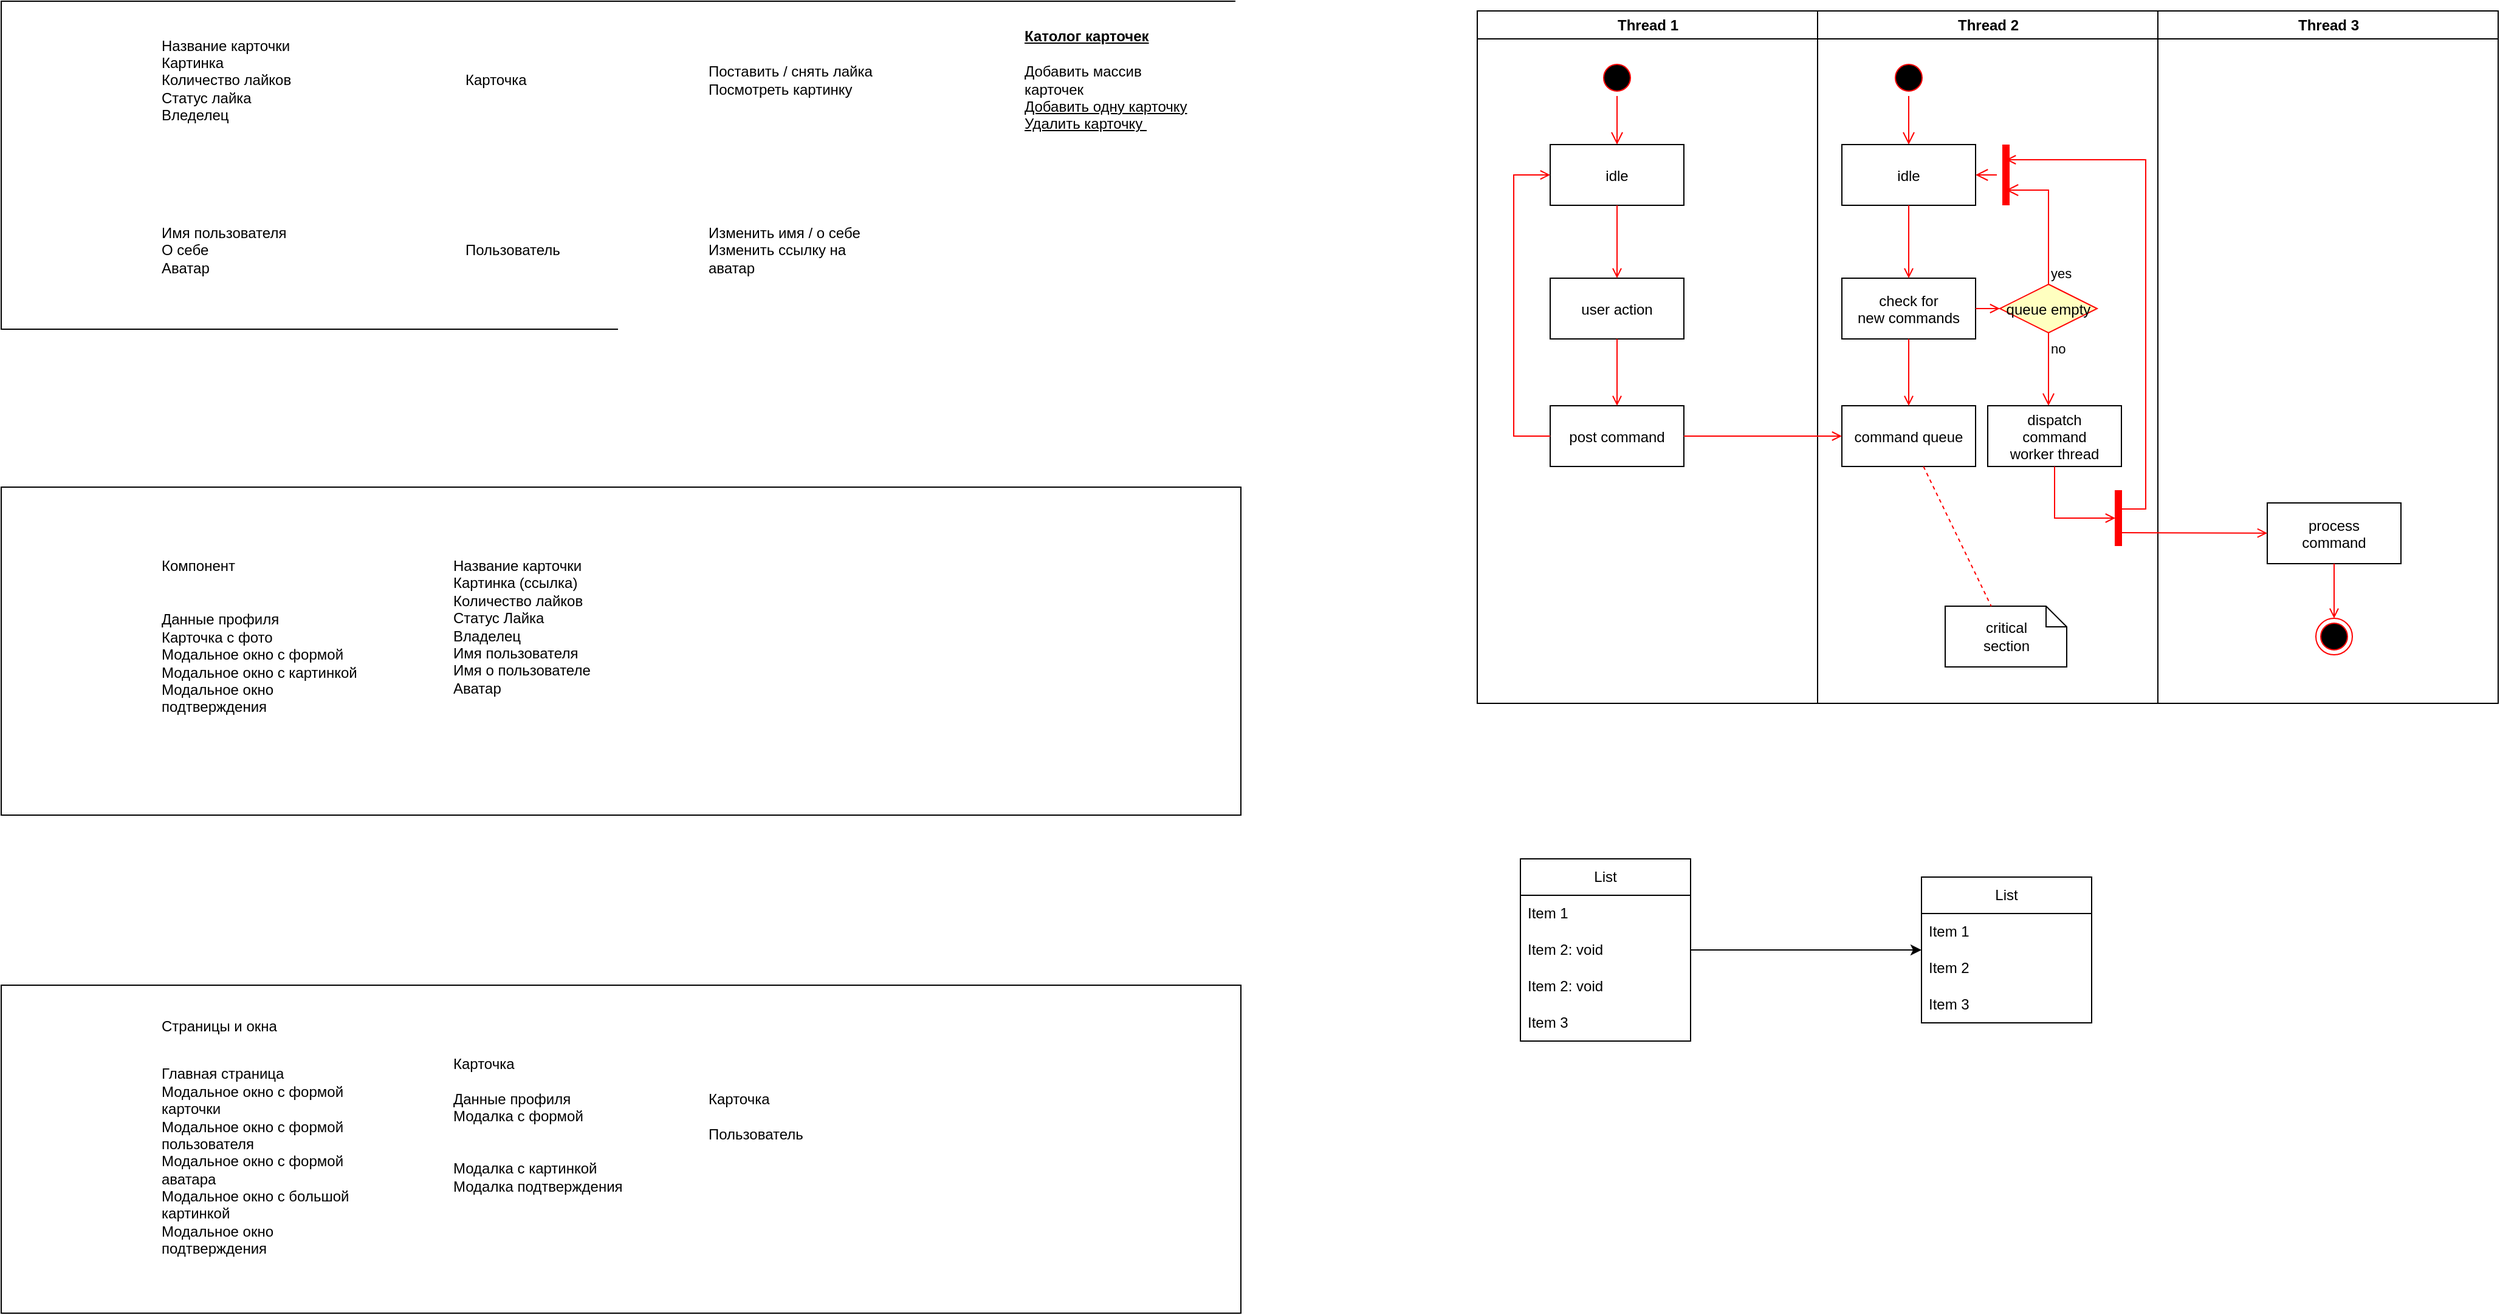 <mxfile version="24.6.4" type="github">
  <diagram name="Page-1" id="e7e014a7-5840-1c2e-5031-d8a46d1fe8dd">
    <mxGraphModel dx="2557" dy="1120" grid="1" gridSize="10" guides="1" tooltips="1" connect="1" arrows="1" fold="1" page="1" pageScale="1" pageWidth="1169" pageHeight="826" background="none" math="0" shadow="0">
      <root>
        <mxCell id="0" />
        <mxCell id="1" parent="0" />
        <mxCell id="ZlkHjNZaexF3SYRSjPmH-63" value="" style="rounded=0;whiteSpace=wrap;html=1;shadow=0;" parent="1" vertex="1">
          <mxGeometry x="-1050" y="120" width="1020" height="270" as="geometry" />
        </mxCell>
        <mxCell id="2" value="Thread 1" style="swimlane;whiteSpace=wrap" parent="1" vertex="1">
          <mxGeometry x="164.5" y="128" width="280" height="570" as="geometry" />
        </mxCell>
        <mxCell id="5" value="" style="ellipse;shape=startState;fillColor=#000000;strokeColor=#ff0000;" parent="2" vertex="1">
          <mxGeometry x="100" y="40" width="30" height="30" as="geometry" />
        </mxCell>
        <mxCell id="6" value="" style="edgeStyle=elbowEdgeStyle;elbow=horizontal;verticalAlign=bottom;endArrow=open;endSize=8;strokeColor=#FF0000;endFill=1;rounded=0" parent="2" source="5" target="7" edge="1">
          <mxGeometry x="100" y="40" as="geometry">
            <mxPoint x="115" y="110" as="targetPoint" />
          </mxGeometry>
        </mxCell>
        <mxCell id="7" value="idle" style="" parent="2" vertex="1">
          <mxGeometry x="60" y="110" width="110" height="50" as="geometry" />
        </mxCell>
        <mxCell id="8" value="user action" style="" parent="2" vertex="1">
          <mxGeometry x="60" y="220" width="110" height="50" as="geometry" />
        </mxCell>
        <mxCell id="9" value="" style="endArrow=open;strokeColor=#FF0000;endFill=1;rounded=0" parent="2" source="7" target="8" edge="1">
          <mxGeometry relative="1" as="geometry" />
        </mxCell>
        <mxCell id="10" value="post command" style="" parent="2" vertex="1">
          <mxGeometry x="60" y="325" width="110" height="50" as="geometry" />
        </mxCell>
        <mxCell id="11" value="" style="endArrow=open;strokeColor=#FF0000;endFill=1;rounded=0" parent="2" source="8" target="10" edge="1">
          <mxGeometry relative="1" as="geometry" />
        </mxCell>
        <mxCell id="12" value="" style="edgeStyle=elbowEdgeStyle;elbow=horizontal;strokeColor=#FF0000;endArrow=open;endFill=1;rounded=0" parent="2" source="10" target="7" edge="1">
          <mxGeometry width="100" height="100" relative="1" as="geometry">
            <mxPoint x="160" y="290" as="sourcePoint" />
            <mxPoint x="260" y="190" as="targetPoint" />
            <Array as="points">
              <mxPoint x="30" y="250" />
            </Array>
          </mxGeometry>
        </mxCell>
        <mxCell id="3" value="Thread 2" style="swimlane;whiteSpace=wrap" parent="1" vertex="1">
          <mxGeometry x="444.5" y="128" width="280" height="570" as="geometry" />
        </mxCell>
        <mxCell id="13" value="" style="ellipse;shape=startState;fillColor=#000000;strokeColor=#ff0000;" parent="3" vertex="1">
          <mxGeometry x="60" y="40" width="30" height="30" as="geometry" />
        </mxCell>
        <mxCell id="14" value="" style="edgeStyle=elbowEdgeStyle;elbow=horizontal;verticalAlign=bottom;endArrow=open;endSize=8;strokeColor=#FF0000;endFill=1;rounded=0" parent="3" source="13" target="15" edge="1">
          <mxGeometry x="40" y="20" as="geometry">
            <mxPoint x="55" y="90" as="targetPoint" />
          </mxGeometry>
        </mxCell>
        <mxCell id="15" value="idle" style="" parent="3" vertex="1">
          <mxGeometry x="20" y="110" width="110" height="50" as="geometry" />
        </mxCell>
        <mxCell id="16" value="check for &#xa;new commands" style="" parent="3" vertex="1">
          <mxGeometry x="20" y="220" width="110" height="50" as="geometry" />
        </mxCell>
        <mxCell id="17" value="" style="endArrow=open;strokeColor=#FF0000;endFill=1;rounded=0" parent="3" source="15" target="16" edge="1">
          <mxGeometry relative="1" as="geometry" />
        </mxCell>
        <mxCell id="18" value="command queue" style="" parent="3" vertex="1">
          <mxGeometry x="20" y="325" width="110" height="50" as="geometry" />
        </mxCell>
        <mxCell id="19" value="" style="endArrow=open;strokeColor=#FF0000;endFill=1;rounded=0" parent="3" source="16" target="18" edge="1">
          <mxGeometry relative="1" as="geometry" />
        </mxCell>
        <mxCell id="21" value="queue empty" style="rhombus;fillColor=#ffffc0;strokeColor=#ff0000;" parent="3" vertex="1">
          <mxGeometry x="150" y="225" width="80" height="40" as="geometry" />
        </mxCell>
        <mxCell id="22" value="yes" style="edgeStyle=elbowEdgeStyle;elbow=horizontal;align=left;verticalAlign=bottom;endArrow=open;endSize=8;strokeColor=#FF0000;exitX=0.5;exitY=0;endFill=1;rounded=0;entryX=0.75;entryY=0.5;entryPerimeter=0" parent="3" source="21" target="25" edge="1">
          <mxGeometry x="-1" relative="1" as="geometry">
            <mxPoint x="160" y="150" as="targetPoint" />
            <Array as="points">
              <mxPoint x="190" y="180" />
            </Array>
          </mxGeometry>
        </mxCell>
        <mxCell id="23" value="no" style="edgeStyle=elbowEdgeStyle;elbow=horizontal;align=left;verticalAlign=top;endArrow=open;endSize=8;strokeColor=#FF0000;endFill=1;rounded=0" parent="3" source="21" target="30" edge="1">
          <mxGeometry x="-1" relative="1" as="geometry">
            <mxPoint x="190" y="305" as="targetPoint" />
          </mxGeometry>
        </mxCell>
        <mxCell id="24" value="" style="endArrow=open;strokeColor=#FF0000;endFill=1;rounded=0" parent="3" source="16" target="21" edge="1">
          <mxGeometry relative="1" as="geometry" />
        </mxCell>
        <mxCell id="25" value="" style="shape=line;strokeWidth=6;strokeColor=#ff0000;rotation=90" parent="3" vertex="1">
          <mxGeometry x="130" y="127.5" width="50" height="15" as="geometry" />
        </mxCell>
        <mxCell id="26" value="" style="edgeStyle=elbowEdgeStyle;elbow=horizontal;verticalAlign=bottom;endArrow=open;endSize=8;strokeColor=#FF0000;endFill=1;rounded=0" parent="3" source="25" target="15" edge="1">
          <mxGeometry x="130" y="90" as="geometry">
            <mxPoint x="230" y="140" as="targetPoint" />
          </mxGeometry>
        </mxCell>
        <mxCell id="30" value="dispatch&#xa;command&#xa;worker thread" style="" parent="3" vertex="1">
          <mxGeometry x="140" y="325" width="110" height="50" as="geometry" />
        </mxCell>
        <mxCell id="31" value="critical&#xa;section" style="shape=note;whiteSpace=wrap;size=17" parent="3" vertex="1">
          <mxGeometry x="105" y="490" width="100" height="50" as="geometry" />
        </mxCell>
        <mxCell id="32" value="" style="endArrow=none;strokeColor=#FF0000;endFill=0;rounded=0;dashed=1" parent="3" source="18" target="31" edge="1">
          <mxGeometry relative="1" as="geometry" />
        </mxCell>
        <mxCell id="34" value="" style="whiteSpace=wrap;strokeColor=#FF0000;fillColor=#FF0000" parent="3" vertex="1">
          <mxGeometry x="245" y="395" width="5" height="45" as="geometry" />
        </mxCell>
        <mxCell id="41" value="" style="edgeStyle=elbowEdgeStyle;elbow=horizontal;entryX=0;entryY=0.5;strokeColor=#FF0000;endArrow=open;endFill=1;rounded=0" parent="3" source="30" target="34" edge="1">
          <mxGeometry width="100" height="100" relative="1" as="geometry">
            <mxPoint x="60" y="480" as="sourcePoint" />
            <mxPoint x="160" y="380" as="targetPoint" />
            <Array as="points">
              <mxPoint x="195" y="400" />
            </Array>
          </mxGeometry>
        </mxCell>
        <mxCell id="4" value="Thread 3" style="swimlane;whiteSpace=wrap" parent="1" vertex="1">
          <mxGeometry x="724.5" y="128" width="280" height="570" as="geometry" />
        </mxCell>
        <mxCell id="33" value="process&#xa;command" style="" parent="4" vertex="1">
          <mxGeometry x="90" y="405" width="110" height="50" as="geometry" />
        </mxCell>
        <mxCell id="35" value="" style="edgeStyle=elbowEdgeStyle;elbow=horizontal;strokeColor=#FF0000;endArrow=open;endFill=1;rounded=0;entryX=0.25;entryY=0.5;entryPerimeter=0" parent="4" target="25" edge="1">
          <mxGeometry width="100" height="100" relative="1" as="geometry">
            <mxPoint x="-30" y="410" as="sourcePoint" />
            <mxPoint x="-120" y="120" as="targetPoint" />
            <Array as="points">
              <mxPoint x="-10" y="135" />
            </Array>
          </mxGeometry>
        </mxCell>
        <mxCell id="37" value="" style="edgeStyle=none;strokeColor=#FF0000;endArrow=open;endFill=1;rounded=0" parent="4" target="33" edge="1">
          <mxGeometry width="100" height="100" relative="1" as="geometry">
            <mxPoint x="-30" y="429.5" as="sourcePoint" />
            <mxPoint x="90" y="429.5" as="targetPoint" />
          </mxGeometry>
        </mxCell>
        <mxCell id="38" value="" style="ellipse;shape=endState;fillColor=#000000;strokeColor=#ff0000" parent="4" vertex="1">
          <mxGeometry x="130" y="500" width="30" height="30" as="geometry" />
        </mxCell>
        <mxCell id="39" value="" style="endArrow=open;strokeColor=#FF0000;endFill=1;rounded=0" parent="4" source="33" target="38" edge="1">
          <mxGeometry relative="1" as="geometry" />
        </mxCell>
        <mxCell id="20" value="" style="endArrow=open;strokeColor=#FF0000;endFill=1;rounded=0" parent="1" source="10" target="18" edge="1">
          <mxGeometry relative="1" as="geometry" />
        </mxCell>
        <mxCell id="ZlkHjNZaexF3SYRSjPmH-41" value="List" style="swimlane;fontStyle=0;childLayout=stackLayout;horizontal=1;startSize=30;horizontalStack=0;resizeParent=1;resizeParentMax=0;resizeLast=0;collapsible=1;marginBottom=0;whiteSpace=wrap;html=1;" parent="1" vertex="1">
          <mxGeometry x="200" y="826" width="140" height="150" as="geometry" />
        </mxCell>
        <mxCell id="ZlkHjNZaexF3SYRSjPmH-42" value="Item 1" style="text;strokeColor=none;fillColor=none;align=left;verticalAlign=middle;spacingLeft=4;spacingRight=4;overflow=hidden;points=[[0,0.5],[1,0.5]];portConstraint=eastwest;rotatable=0;whiteSpace=wrap;html=1;" parent="ZlkHjNZaexF3SYRSjPmH-41" vertex="1">
          <mxGeometry y="30" width="140" height="30" as="geometry" />
        </mxCell>
        <mxCell id="ZlkHjNZaexF3SYRSjPmH-43" value="Item 2: void&amp;nbsp;" style="text;strokeColor=none;fillColor=none;align=left;verticalAlign=middle;spacingLeft=4;spacingRight=4;overflow=hidden;points=[[0,0.5],[1,0.5]];portConstraint=eastwest;rotatable=0;whiteSpace=wrap;html=1;" parent="ZlkHjNZaexF3SYRSjPmH-41" vertex="1">
          <mxGeometry y="60" width="140" height="30" as="geometry" />
        </mxCell>
        <mxCell id="ZlkHjNZaexF3SYRSjPmH-45" value="Item 2: void&amp;nbsp;" style="text;strokeColor=none;fillColor=none;align=left;verticalAlign=middle;spacingLeft=4;spacingRight=4;overflow=hidden;points=[[0,0.5],[1,0.5]];portConstraint=eastwest;rotatable=0;whiteSpace=wrap;html=1;" parent="ZlkHjNZaexF3SYRSjPmH-41" vertex="1">
          <mxGeometry y="90" width="140" height="30" as="geometry" />
        </mxCell>
        <mxCell id="ZlkHjNZaexF3SYRSjPmH-44" value="Item 3" style="text;strokeColor=none;fillColor=none;align=left;verticalAlign=middle;spacingLeft=4;spacingRight=4;overflow=hidden;points=[[0,0.5],[1,0.5]];portConstraint=eastwest;rotatable=0;whiteSpace=wrap;html=1;" parent="ZlkHjNZaexF3SYRSjPmH-41" vertex="1">
          <mxGeometry y="120" width="140" height="30" as="geometry" />
        </mxCell>
        <mxCell id="ZlkHjNZaexF3SYRSjPmH-47" value="List" style="swimlane;fontStyle=0;childLayout=stackLayout;horizontal=1;startSize=30;horizontalStack=0;resizeParent=1;resizeParentMax=0;resizeLast=0;collapsible=1;marginBottom=0;whiteSpace=wrap;html=1;" parent="1" vertex="1">
          <mxGeometry x="530" y="841" width="140" height="120" as="geometry" />
        </mxCell>
        <mxCell id="ZlkHjNZaexF3SYRSjPmH-48" value="Item 1" style="text;strokeColor=none;fillColor=none;align=left;verticalAlign=middle;spacingLeft=4;spacingRight=4;overflow=hidden;points=[[0,0.5],[1,0.5]];portConstraint=eastwest;rotatable=0;whiteSpace=wrap;html=1;" parent="ZlkHjNZaexF3SYRSjPmH-47" vertex="1">
          <mxGeometry y="30" width="140" height="30" as="geometry" />
        </mxCell>
        <mxCell id="ZlkHjNZaexF3SYRSjPmH-49" value="Item 2" style="text;strokeColor=none;fillColor=none;align=left;verticalAlign=middle;spacingLeft=4;spacingRight=4;overflow=hidden;points=[[0,0.5],[1,0.5]];portConstraint=eastwest;rotatable=0;whiteSpace=wrap;html=1;" parent="ZlkHjNZaexF3SYRSjPmH-47" vertex="1">
          <mxGeometry y="60" width="140" height="30" as="geometry" />
        </mxCell>
        <mxCell id="ZlkHjNZaexF3SYRSjPmH-50" value="Item 3" style="text;strokeColor=none;fillColor=none;align=left;verticalAlign=middle;spacingLeft=4;spacingRight=4;overflow=hidden;points=[[0,0.5],[1,0.5]];portConstraint=eastwest;rotatable=0;whiteSpace=wrap;html=1;" parent="ZlkHjNZaexF3SYRSjPmH-47" vertex="1">
          <mxGeometry y="90" width="140" height="30" as="geometry" />
        </mxCell>
        <mxCell id="ZlkHjNZaexF3SYRSjPmH-46" style="edgeStyle=orthogonalEdgeStyle;rounded=0;orthogonalLoop=1;jettySize=auto;html=1;" parent="1" source="ZlkHjNZaexF3SYRSjPmH-43" target="ZlkHjNZaexF3SYRSjPmH-47" edge="1">
          <mxGeometry relative="1" as="geometry">
            <mxPoint x="600" y="901" as="targetPoint" />
          </mxGeometry>
        </mxCell>
        <mxCell id="ZlkHjNZaexF3SYRSjPmH-52" value="Название карточки&amp;nbsp;&lt;div&gt;Картинка&amp;nbsp;&lt;/div&gt;&lt;div&gt;Количество лайков&lt;/div&gt;&lt;div&gt;Статус лайка&amp;nbsp;&lt;/div&gt;&lt;div&gt;Вледелец&lt;/div&gt;" style="text;html=1;align=left;verticalAlign=middle;whiteSpace=wrap;rounded=0;" parent="1" vertex="1">
          <mxGeometry x="-920" y="170" width="150" height="30" as="geometry" />
        </mxCell>
        <mxCell id="ZlkHjNZaexF3SYRSjPmH-53" value="Имя пользователя&amp;nbsp;&lt;div&gt;О себе&amp;nbsp;&lt;/div&gt;&lt;div&gt;Аватар&lt;/div&gt;" style="text;html=1;align=left;verticalAlign=middle;whiteSpace=wrap;rounded=0;" parent="1" vertex="1">
          <mxGeometry x="-920" y="310" width="150" height="30" as="geometry" />
        </mxCell>
        <mxCell id="ZlkHjNZaexF3SYRSjPmH-54" value="Карточка" style="text;html=1;align=left;verticalAlign=middle;whiteSpace=wrap;rounded=0;" parent="1" vertex="1">
          <mxGeometry x="-670" y="170" width="150" height="30" as="geometry" />
        </mxCell>
        <mxCell id="ZlkHjNZaexF3SYRSjPmH-55" value="Пользователь" style="text;html=1;align=left;verticalAlign=middle;whiteSpace=wrap;rounded=0;" parent="1" vertex="1">
          <mxGeometry x="-670" y="310" width="150" height="30" as="geometry" />
        </mxCell>
        <mxCell id="ZlkHjNZaexF3SYRSjPmH-56" value="Поставить / снять лайка&lt;div&gt;Посмотреть картинку&lt;/div&gt;" style="text;html=1;align=left;verticalAlign=middle;whiteSpace=wrap;rounded=0;" parent="1" vertex="1">
          <mxGeometry x="-470" y="170" width="150" height="30" as="geometry" />
        </mxCell>
        <mxCell id="ZlkHjNZaexF3SYRSjPmH-57" value="Изменить имя / о себе&lt;div&gt;Изменить ссылку на аватар&lt;/div&gt;" style="text;html=1;align=left;verticalAlign=middle;whiteSpace=wrap;rounded=0;" parent="1" vertex="1">
          <mxGeometry x="-470" y="310" width="150" height="30" as="geometry" />
        </mxCell>
        <mxCell id="ZlkHjNZaexF3SYRSjPmH-58" value="&lt;u&gt;&lt;b&gt;Католог карточек&lt;/b&gt;&lt;/u&gt;&lt;div&gt;&lt;br&gt;&lt;/div&gt;&lt;div&gt;Добавить массив карточек&lt;/div&gt;&lt;div&gt;&lt;u&gt;Добавить одну карточку&lt;/u&gt;&lt;/div&gt;&lt;div&gt;&lt;u&gt;Удалить карточку&amp;nbsp;&lt;/u&gt;&lt;/div&gt;" style="text;html=1;align=left;verticalAlign=middle;whiteSpace=wrap;rounded=0;" parent="1" vertex="1">
          <mxGeometry x="-210" y="170" width="150" height="30" as="geometry" />
        </mxCell>
        <mxCell id="ZlkHjNZaexF3SYRSjPmH-71" value="" style="rounded=0;whiteSpace=wrap;html=1;shadow=0;" parent="1" vertex="1">
          <mxGeometry x="-1050" y="520" width="1020" height="270" as="geometry" />
        </mxCell>
        <mxCell id="ZlkHjNZaexF3SYRSjPmH-72" value="Компонент" style="text;html=1;align=left;verticalAlign=middle;whiteSpace=wrap;rounded=0;" parent="1" vertex="1">
          <mxGeometry x="-920" y="570" width="150" height="30" as="geometry" />
        </mxCell>
        <mxCell id="ZlkHjNZaexF3SYRSjPmH-73" value="Данные профиля&lt;div&gt;Карточка с фото&lt;/div&gt;&lt;div&gt;Модальное окно с формой&amp;nbsp;&lt;/div&gt;&lt;div&gt;Модальное окно с картинкой&amp;nbsp;&lt;/div&gt;&lt;div&gt;Модальное окно подтверждения&amp;nbsp;&lt;/div&gt;" style="text;html=1;align=left;verticalAlign=middle;whiteSpace=wrap;rounded=0;" parent="1" vertex="1">
          <mxGeometry x="-920" y="650" width="180" height="30" as="geometry" />
        </mxCell>
        <mxCell id="ZlkHjNZaexF3SYRSjPmH-74" value="Название карточки&lt;div&gt;Картинка (ссылка)&lt;/div&gt;&lt;div&gt;Количество лайков&amp;nbsp;&lt;/div&gt;&lt;div&gt;Статус Лайка&amp;nbsp;&lt;/div&gt;&lt;div&gt;Владелец&lt;/div&gt;&lt;div&gt;Имя пользователя&amp;nbsp;&lt;/div&gt;&lt;div&gt;Имя о пользователе&amp;nbsp;&lt;/div&gt;&lt;div&gt;Аватар&lt;/div&gt;" style="text;html=1;align=left;verticalAlign=middle;whiteSpace=wrap;rounded=0;" parent="1" vertex="1">
          <mxGeometry x="-680" y="620" width="150" height="30" as="geometry" />
        </mxCell>
        <mxCell id="ZlkHjNZaexF3SYRSjPmH-85" value="" style="rounded=0;whiteSpace=wrap;html=1;shadow=0;" parent="1" vertex="1">
          <mxGeometry x="-1050" y="930" width="1020" height="270" as="geometry" />
        </mxCell>
        <mxCell id="ZlkHjNZaexF3SYRSjPmH-86" value="Страницы и окна" style="text;html=1;align=left;verticalAlign=middle;whiteSpace=wrap;rounded=0;" parent="1" vertex="1">
          <mxGeometry x="-920" y="949" width="150" height="30" as="geometry" />
        </mxCell>
        <mxCell id="ZlkHjNZaexF3SYRSjPmH-87" value="Главная страница&lt;div&gt;Модальное окно с формой карточки&amp;nbsp;&lt;/div&gt;&lt;div&gt;Модальное окно с формой пользователя&amp;nbsp;&lt;/div&gt;&lt;div&gt;Модальное окно с формой аватара&lt;/div&gt;&lt;div&gt;Модальное окно с большой картинкой&amp;nbsp;&lt;/div&gt;&lt;div&gt;Модальное окно подтверждения&amp;nbsp;&lt;/div&gt;" style="text;html=1;align=left;verticalAlign=middle;whiteSpace=wrap;rounded=0;" parent="1" vertex="1">
          <mxGeometry x="-920" y="1060" width="180" height="30" as="geometry" />
        </mxCell>
        <mxCell id="ZlkHjNZaexF3SYRSjPmH-88" value="Карточка&amp;nbsp;&lt;div&gt;&lt;br&gt;&lt;div&gt;Данные профиля&amp;nbsp;&lt;/div&gt;&lt;div&gt;Модалка с формой&amp;nbsp;&lt;/div&gt;&lt;div&gt;&lt;br&gt;&lt;/div&gt;&lt;div&gt;&lt;br&gt;&lt;/div&gt;&lt;div&gt;Модалка с картинкой&amp;nbsp;&lt;/div&gt;&lt;div&gt;Модалка подтверждения&lt;/div&gt;&lt;/div&gt;" style="text;html=1;align=left;verticalAlign=middle;whiteSpace=wrap;rounded=0;" parent="1" vertex="1">
          <mxGeometry x="-680" y="1030" width="150" height="30" as="geometry" />
        </mxCell>
        <mxCell id="ZlkHjNZaexF3SYRSjPmH-89" value="Карточка&amp;nbsp;&lt;div&gt;&lt;br&gt;&lt;div&gt;Пользователь&lt;/div&gt;&lt;div&gt;&lt;br&gt;&lt;/div&gt;&lt;/div&gt;" style="text;html=1;align=left;verticalAlign=middle;whiteSpace=wrap;rounded=0;" parent="1" vertex="1">
          <mxGeometry x="-470" y="1030" width="150" height="30" as="geometry" />
        </mxCell>
      </root>
    </mxGraphModel>
  </diagram>
</mxfile>
